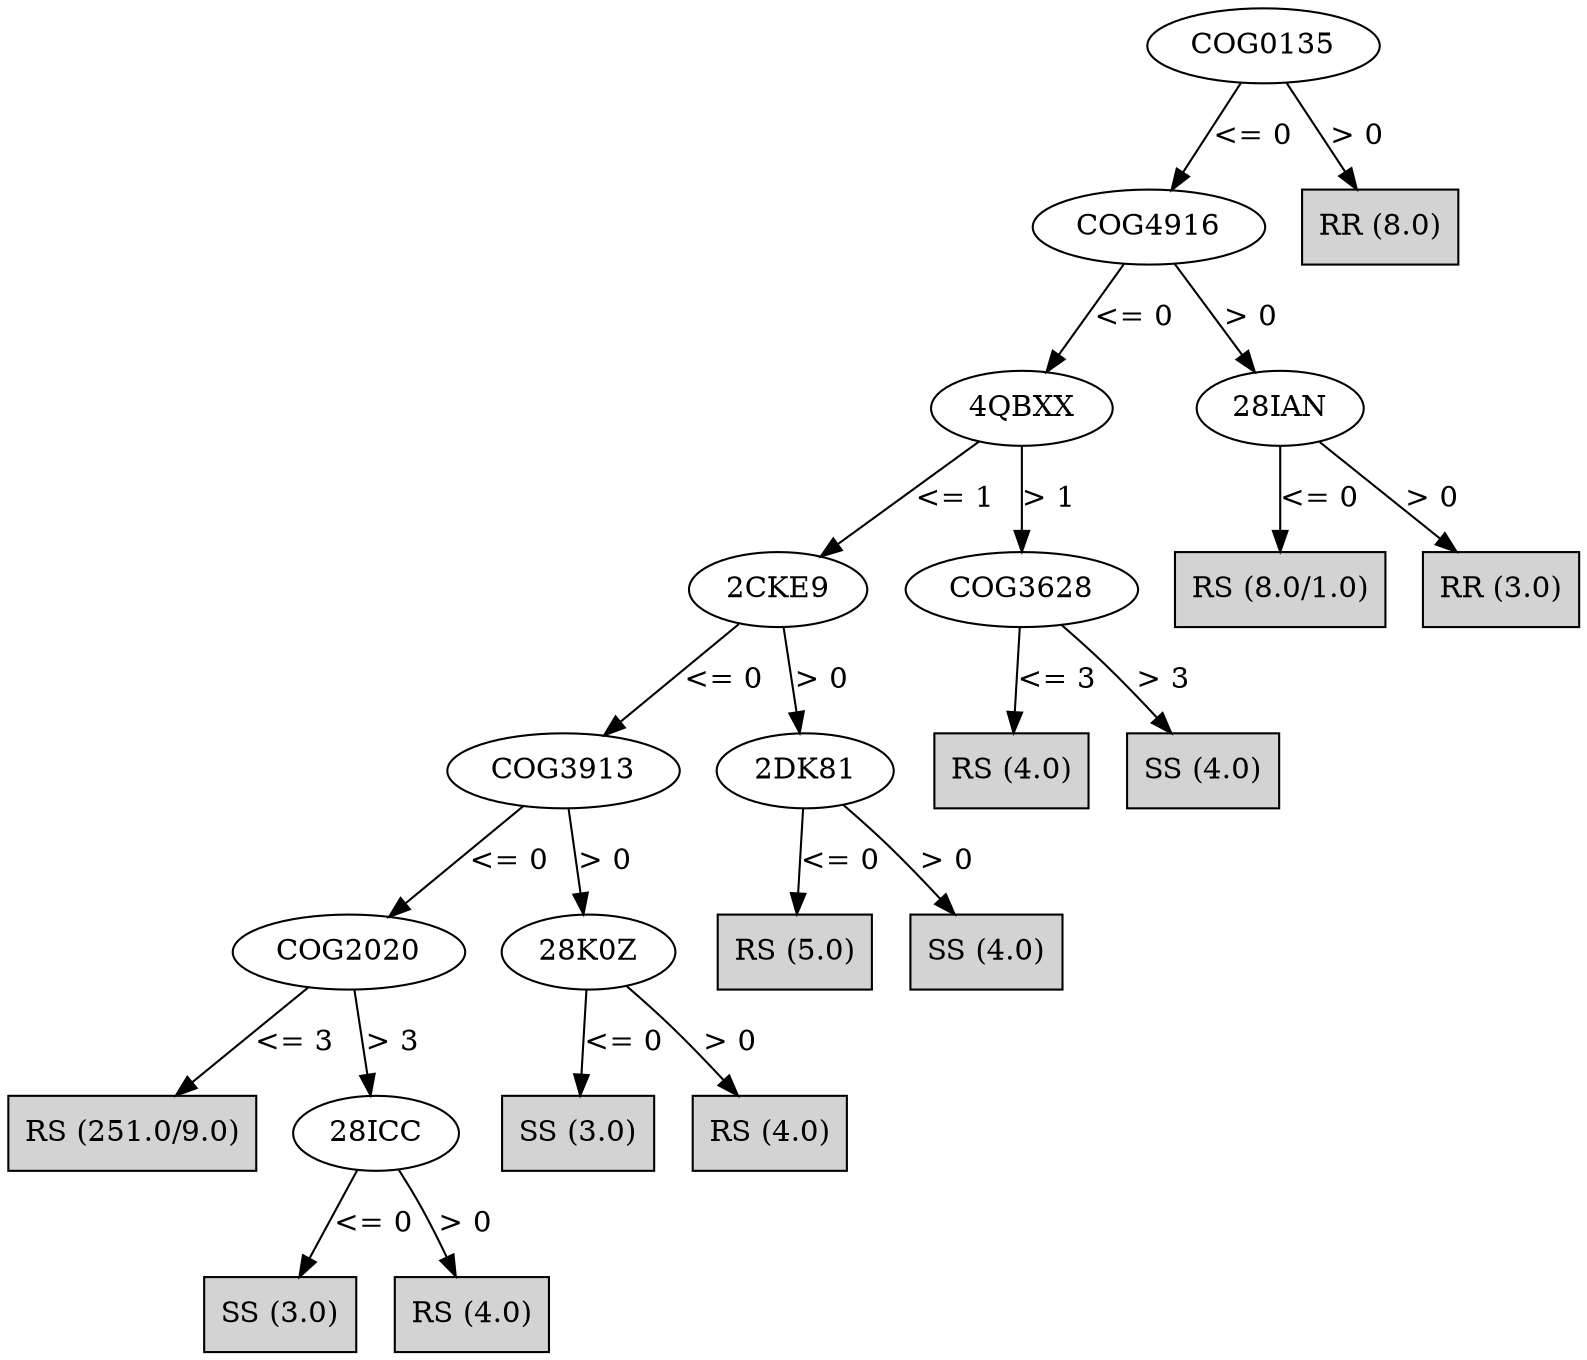 digraph J48Tree {
N0 [label="COG0135" ]
N0->N1 [label="<= 0"]
N1 [label="COG4916" ]
N1->N2 [label="<= 0"]
N2 [label="4QBXX" ]
N2->N3 [label="<= 1"]
N3 [label="2CKE9" ]
N3->N4 [label="<= 0"]
N4 [label="COG3913" ]
N4->N5 [label="<= 0"]
N5 [label="COG2020" ]
N5->N6 [label="<= 3"]
N6 [label="RS (251.0/9.0)" shape=box style=filled ]
N5->N7 [label="> 3"]
N7 [label="28ICC" ]
N7->N8 [label="<= 0"]
N8 [label="SS (3.0)" shape=box style=filled ]
N7->N9 [label="> 0"]
N9 [label="RS (4.0)" shape=box style=filled ]
N4->N10 [label="> 0"]
N10 [label="28K0Z" ]
N10->N11 [label="<= 0"]
N11 [label="SS (3.0)" shape=box style=filled ]
N10->N12 [label="> 0"]
N12 [label="RS (4.0)" shape=box style=filled ]
N3->N13 [label="> 0"]
N13 [label="2DK81" ]
N13->N14 [label="<= 0"]
N14 [label="RS (5.0)" shape=box style=filled ]
N13->N15 [label="> 0"]
N15 [label="SS (4.0)" shape=box style=filled ]
N2->N16 [label="> 1"]
N16 [label="COG3628" ]
N16->N17 [label="<= 3"]
N17 [label="RS (4.0)" shape=box style=filled ]
N16->N18 [label="> 3"]
N18 [label="SS (4.0)" shape=box style=filled ]
N1->N19 [label="> 0"]
N19 [label="28IAN" ]
N19->N20 [label="<= 0"]
N20 [label="RS (8.0/1.0)" shape=box style=filled ]
N19->N21 [label="> 0"]
N21 [label="RR (3.0)" shape=box style=filled ]
N0->N22 [label="> 0"]
N22 [label="RR (8.0)" shape=box style=filled ]
}

